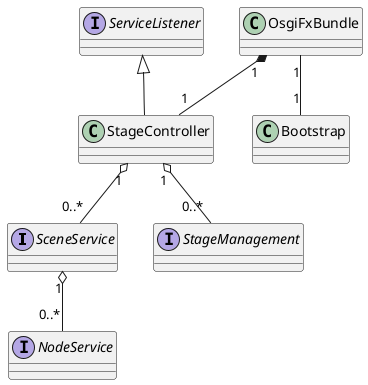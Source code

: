 @startuml

interface SceneService
interface NodeService
interface ServiceListener
interface StageManagement

class OsgiFxBundle
class Bootstrap
class StageController

OsgiFxBundle "1" -- "1" Bootstrap
OsgiFxBundle "1" *-- "1" StageController
ServiceListener <|-- StageController
StageController "1" o-- "0..*" StageManagement
StageController "1" o-- "0..*" SceneService
SceneService "1" o-- "0..*" NodeService


@enduml